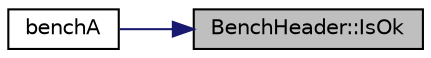 digraph "BenchHeader::IsOk"
{
 // LATEX_PDF_SIZE
  edge [fontname="Helvetica",fontsize="10",labelfontname="Helvetica",labelfontsize="10"];
  node [fontname="Helvetica",fontsize="10",shape=record];
  rankdir="RL";
  Node1 [label="BenchHeader::IsOk",height=0.2,width=0.4,color="black", fillcolor="grey75", style="filled", fontcolor="black",tooltip="Returns true if the header has been deserialized and the deserialization was correct."];
  Node1 -> Node2 [dir="back",color="midnightblue",fontsize="10",style="solid",fontname="Helvetica"];
  Node2 [label="benchA",height=0.2,width=0.4,color="black", fillcolor="white", style="filled",URL="$bench-packets_8cc.html#a8dec890013c3163ad1ef5504b69c6649",tooltip=" "];
}
